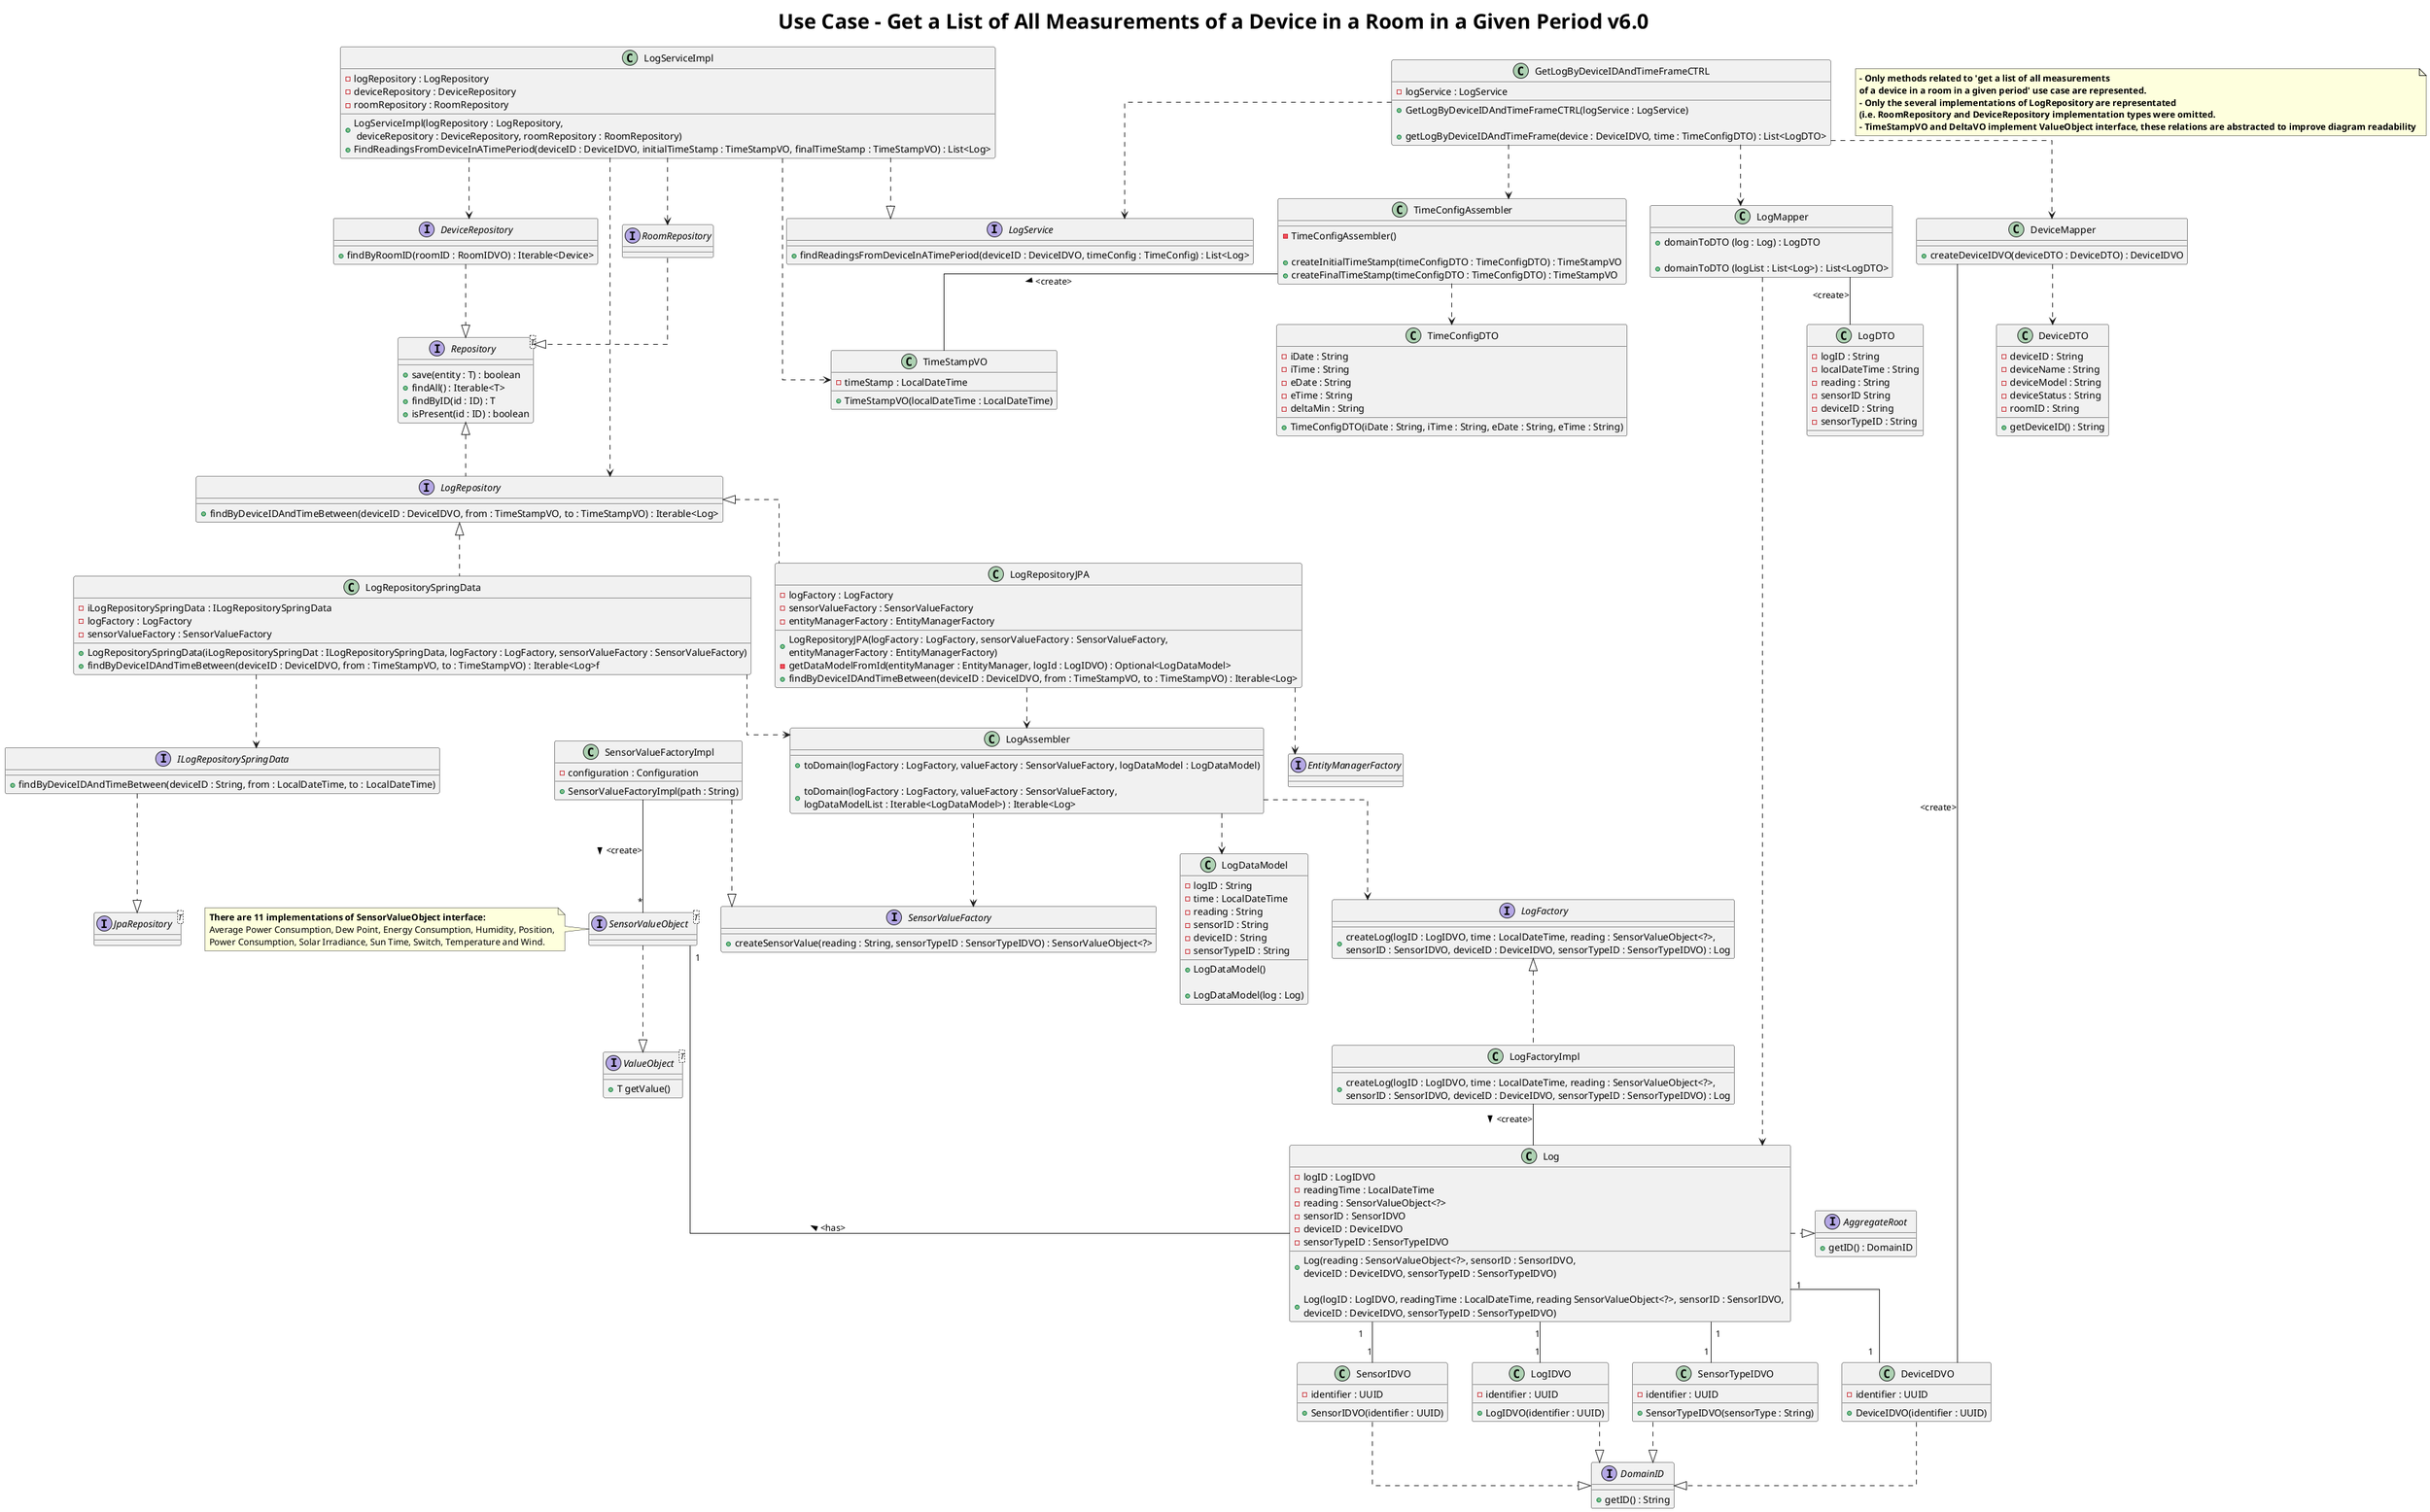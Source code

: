 @startuml

title <size: 30> Use Case - Get a List of All Measurements of a Device in a Room in a Given Period v6.0

note "<b>- Only methods related to 'get a list of all measurements \n<b>of a device in a room in a given period' use case are represented.\n<b>- Only the several implementations of LogRepository are representated\n<b>(i.e. RoomRepository and DeviceRepository implementation types were omitted.\n<b>- TimeStampVO and DeltaVO implement ValueObject interface, these relations are abstracted to improve diagram readability" as N1

skinparam linetype ortho

GetLogByDeviceIDAndTimeFrameCTRL ..> DeviceMapper
    DeviceMapper ..> DeviceDTO
    DeviceMapper -- DeviceIDVO : <create>

GetLogByDeviceIDAndTimeFrameCTRL ..> TimeConfigAssembler
    TimeConfigAssembler ..> TimeConfigDTO
    TimeConfigAssembler -- TimeStampVO : <create> >

GetLogByDeviceIDAndTimeFrameCTRL ..> LogService
    LogServiceImpl ..|> LogService
    LogServiceImpl ..> TimeStampVO
    LogServiceImpl ..> LogRepository
    LogServiceImpl ..> RoomRepository
    LogServiceImpl ..> DeviceRepository
    RoomRepository ..|> Repository
    DeviceRepository ..|> Repository

GetLogByDeviceIDAndTimeFrameCTRL ..> LogMapper
LogMapper -- LogDTO : <create>
LogMapper ..> Log

LogRepository .up.|> Repository
LogRepositoryJPA .up.|> LogRepository
    SensorValueFactoryImpl ..|> SensorValueFactory
    LogRepositoryJPA ..> EntityManagerFactory
    LogFactoryImpl .up.|> LogFactory
    LogRepositoryJPA ..> LogAssembler


LogRepositorySpringData .up.|> LogRepository
    LogRepositorySpringData ..> ILogRepositorySpringData
    LogRepositorySpringData ..> LogAssembler

ILogRepositorySpringData ..|> JpaRepository

LogAssembler ..> LogFactory
LogAssembler ..> SensorValueFactory
SensorValueFactoryImpl -- "*" SensorValueObject : <create> >
LogFactoryImpl -- Log : <create> >
LogAssembler ..> LogDataModel

Log "1" -- "1" LogIDVO
Log  -left- "1" SensorValueObject :  > <has>
Log "1" -- "1" SensorIDVO
Log "1" -- "1" DeviceIDVO
Log "1" -- "1" SensorTypeIDVO

Log .right.|> AggregateRoot

DomainID <|.up. DeviceIDVO
DomainID <|.up. LogIDVO
DomainID <|.up. SensorIDVO
DomainID <|.up. SensorTypeIDVO
ValueObject <|.up. SensorValueObject

interface JpaRepository<T>

interface EntityManagerFactory

interface Repository<T> {
    + save(entity : T) : boolean
    + findAll() : Iterable<T>
    + findByID(id : ID) : T
    + isPresent(id : ID) : boolean
}

interface RoomRepository

interface DeviceRepository{
    + findByRoomID(roomID : RoomIDVO) : Iterable<Device>
}

interface LogRepository {

    + findByDeviceIDAndTimeBetween(deviceID : DeviceIDVO, from : TimeStampVO, to : TimeStampVO) : Iterable<Log>
}

class LogRepositoryJPA{
    - logFactory : LogFactory
    - sensorValueFactory : SensorValueFactory
    - entityManagerFactory : EntityManagerFactory

    + LogRepositoryJPA(logFactory : LogFactory, sensorValueFactory : SensorValueFactory, \nentityManagerFactory : EntityManagerFactory)
    - getDataModelFromId(entityManager : EntityManager, logId : LogIDVO) : Optional<LogDataModel>
    + findByDeviceIDAndTimeBetween(deviceID : DeviceIDVO, from : TimeStampVO, to : TimeStampVO) : Iterable<Log>
}

class LogRepositorySpringData{
    - iLogRepositorySpringData : ILogRepositorySpringData
    - logFactory : LogFactory
    - sensorValueFactory : SensorValueFactory

    + LogRepositorySpringData(iLogRepositorySpringDat : ILogRepositorySpringData, logFactory : LogFactory, sensorValueFactory : SensorValueFactory)
    + findByDeviceIDAndTimeBetween(deviceID : DeviceIDVO, from : TimeStampVO, to : TimeStampVO) : Iterable<Log>f
}


interface LogFactory{
    + createLog(logID : LogIDVO, time : LocalDateTime, reading : SensorValueObject<?>, \nsensorID : SensorIDVO, deviceID : DeviceIDVO, sensorTypeID : SensorTypeIDVO) : Log
}

class LogFactoryImpl{
    + createLog(logID : LogIDVO, time : LocalDateTime, reading : SensorValueObject<?>, \nsensorID : SensorIDVO, deviceID : DeviceIDVO, sensorTypeID : SensorTypeIDVO) : Log
}

interface SensorValueFactory{
    + createSensorValue(reading : String, sensorTypeID : SensorTypeIDVO) : SensorValueObject<?>
}

class SensorValueFactoryImpl{
    - configuration : Configuration
    + SensorValueFactoryImpl(path : String)

}


interface LogService {
    + findReadingsFromDeviceInATimePeriod(deviceID : DeviceIDVO, timeConfig : TimeConfig) : List<Log>
}

class LogServiceImpl {
    - logRepository : LogRepository
    - deviceRepository : DeviceRepository
    - roomRepository : RoomRepository

    + LogServiceImpl(logRepository : LogRepository,\n deviceRepository : DeviceRepository, roomRepository : RoomRepository)
    + FindReadingsFromDeviceInATimePeriod(deviceID : DeviceIDVO, initialTimeStamp : TimeStampVO, finalTimeStamp : TimeStampVO) : List<Log>
}

class GetLogByDeviceIDAndTimeFrameCTRL{
    - logService : LogService

    + GetLogByDeviceIDAndTimeFrameCTRL(logService : LogService)

    + getLogByDeviceIDAndTimeFrame(device : DeviceIDVO, time : TimeConfigDTO) : List<LogDTO>
}

class DeviceMapper{
    + createDeviceIDVO(deviceDTO : DeviceDTO) : DeviceIDVO
}

class DeviceDTO{
    - deviceID : String
    - deviceName : String
    - deviceModel : String
    - deviceStatus : String
    - roomID : String

    + getDeviceID() : String
}

class DeviceIDVO {
    - identifier : UUID

    + DeviceIDVO(identifier : UUID)
}

class SensorIDVO {
  - identifier : UUID

    + SensorIDVO(identifier : UUID)
    }

class SensorTypeIDVO {
  - identifier : UUID

    + SensorTypeIDVO(sensorType : String)
    }

class LogIDVO {
  - identifier : UUID

    + LogIDVO(identifier : UUID)
    }

class LogMapper{
    + domainToDTO (log : Log) : LogDTO

    + domainToDTO (logList : List<Log>) : List<LogDTO>
}

class LogDTO{
    - logID : String
    - localDateTime : String
    - reading : String
    - sensorID String
    - deviceID : String
    - sensorTypeID : String
}

class TimeConfigAssembler{
    - TimeConfigAssembler()

    + createInitialTimeStamp(timeConfigDTO : TimeConfigDTO) : TimeStampVO
    + createFinalTimeStamp(timeConfigDTO : TimeConfigDTO) : TimeStampVO
}

class TimeStampVO{
    - timeStamp : LocalDateTime

    + TimeStampVO(localDateTime : LocalDateTime)
}


class TimeConfigDTO{
    - iDate : String
    - iTime : String
    - eDate : String
    -eTime : String
    -deltaMin : String

    + TimeConfigDTO(iDate : String, iTime : String, eDate : String, eTime : String)
}


class LogDataModel {
    - logID : String
    - time : LocalDateTime
    - reading : String
    - sensorID : String
    - deviceID : String
    - sensorTypeID : String

    + LogDataModel()

    + LogDataModel(log : Log)
}

class LogAssembler {
    + toDomain(logFactory : LogFactory, valueFactory : SensorValueFactory, logDataModel : LogDataModel)

    + toDomain(logFactory : LogFactory, valueFactory : SensorValueFactory, \nlogDataModelList : Iterable<LogDataModel>) : Iterable<Log>
}

class Log{
    - logID : LogIDVO
    - readingTime : LocalDateTime
    - reading : SensorValueObject<?>
    - sensorID : SensorIDVO
    - deviceID : DeviceIDVO
    - sensorTypeID : SensorTypeIDVO

    + Log(reading : SensorValueObject<?>, sensorID : SensorIDVO, \ndeviceID : DeviceIDVO, sensorTypeID : SensorTypeIDVO)

    + Log(logID : LogIDVO, readingTime : LocalDateTime, reading SensorValueObject<?>, sensorID : SensorIDVO, \ndeviceID : DeviceIDVO, sensorTypeID : SensorTypeIDVO)

}

interface SensorValueObject<T>
note left: <b>There are 11 implementations of SensorValueObject interface:\nAverage Power Consumption, Dew Point, Energy Consumption, Humidity, Position,\nPower Consumption, Solar Irradiance, Sun Time, Switch, Temperature and Wind.

interface ValueObject<T>{
    + T getValue()
}


interface DomainID {
    + getID() : String
}


interface AggregateRoot {
    + getID() : DomainID
}

interface ILogRepositorySpringData{
    + findByDeviceIDAndTimeBetween(deviceID : String, from : LocalDateTime, to : LocalDateTime)

    }

@enduml